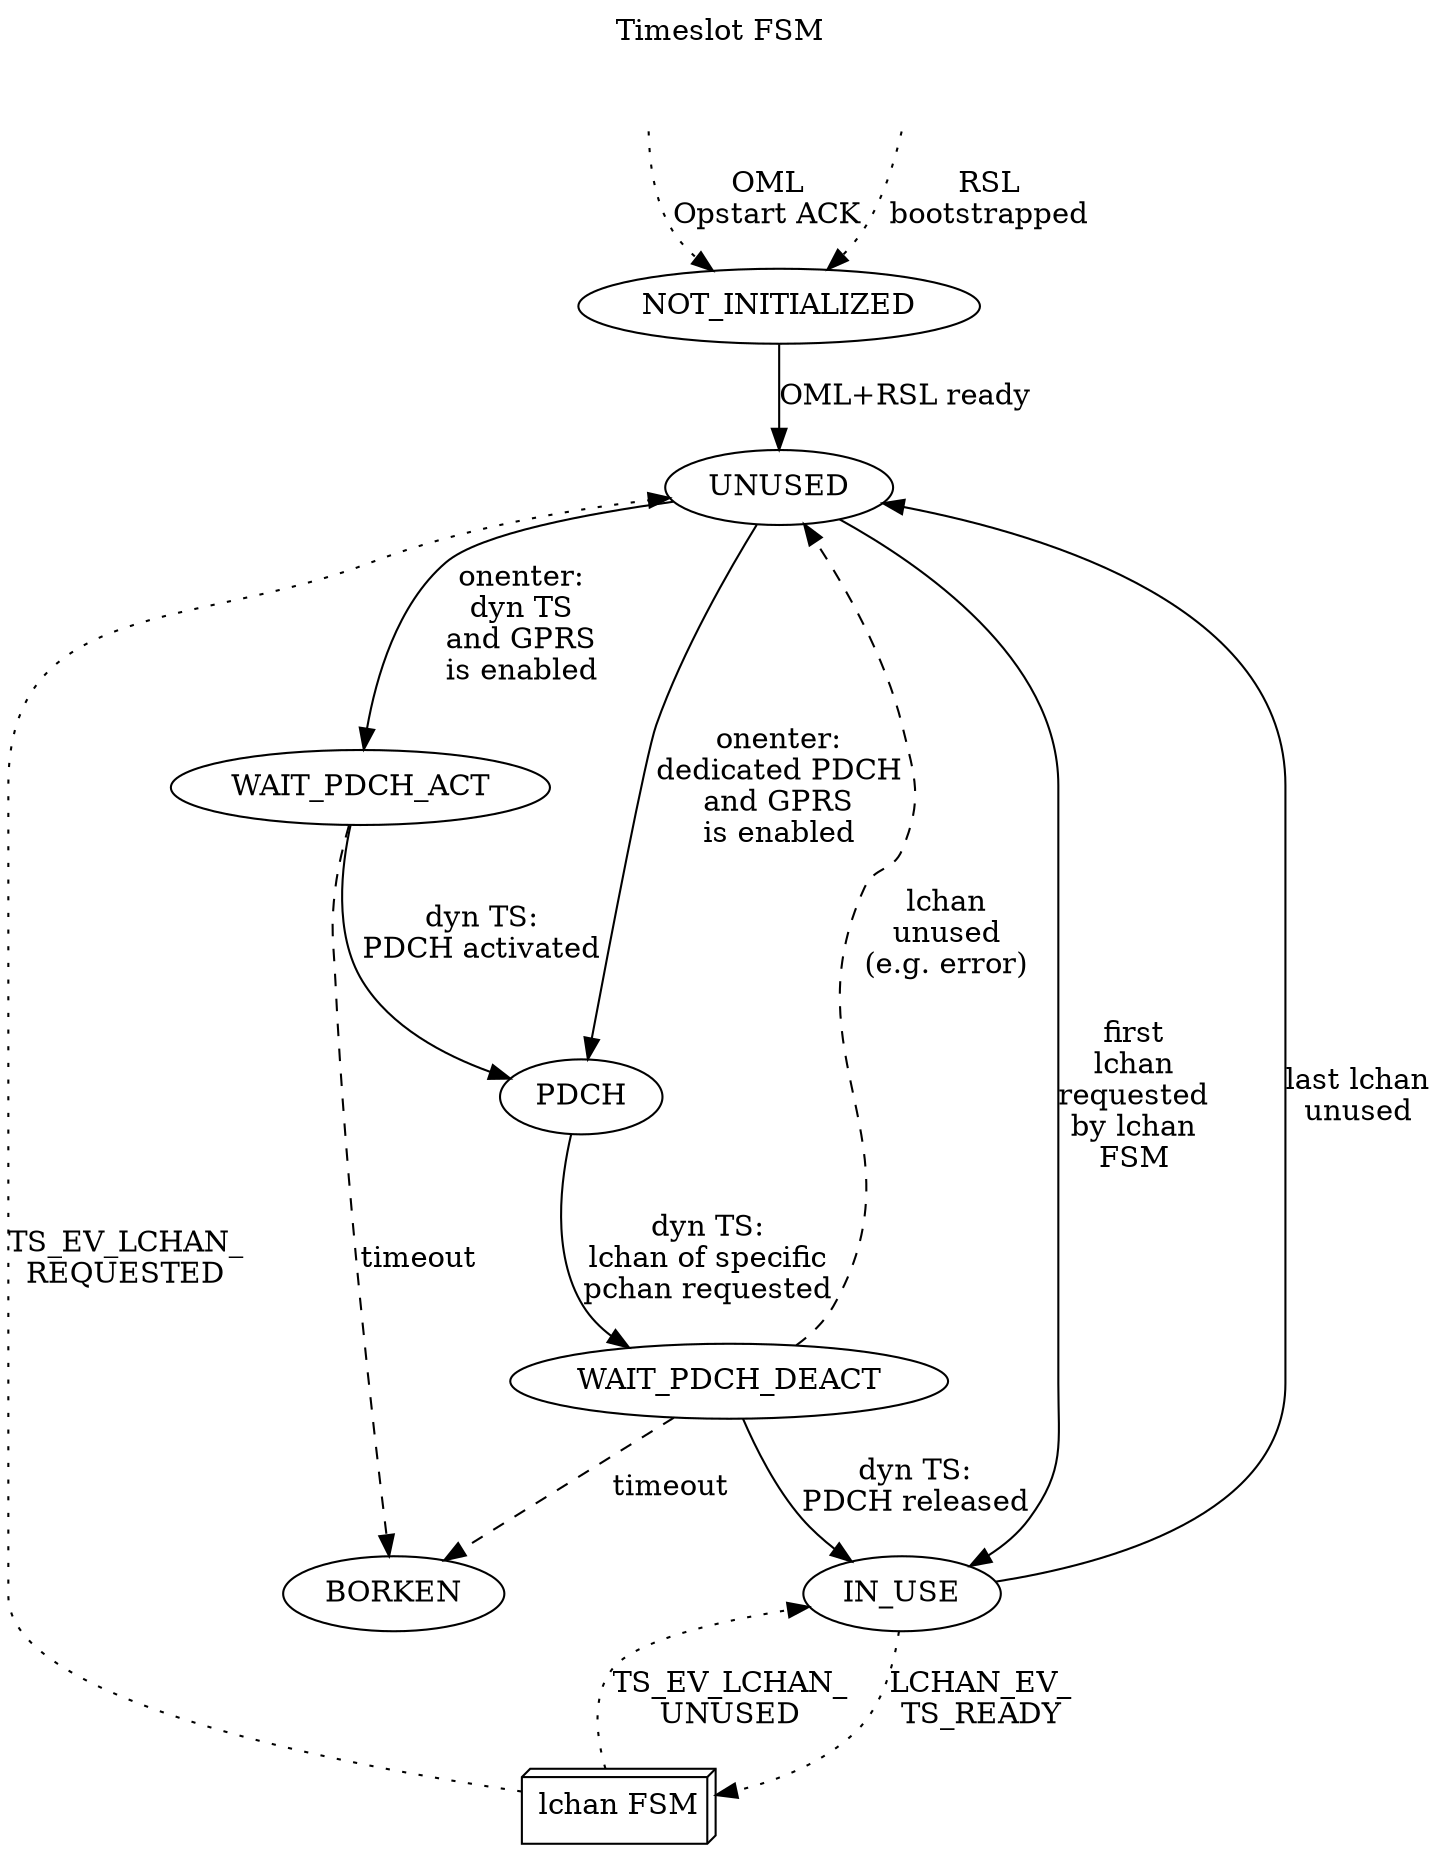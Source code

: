 digraph G {
rankdir=TB
labelloc=t; label="Timeslot FSM"
	
	invisible [style="invisible"]
	invisible2 [style="invisible"]
	NOT_INITIALIZED
	lchan [label="lchan FSM",shape=box3d]
	UNUSED
	IN_USE
	BORKEN
	PDCH
	WAIT_PDCH_ACT
	WAIT_PDCH_DEACT

	invisible -> NOT_INITIALIZED [label="OML\nOpstart ACK",style=dotted]
	invisible2 -> NOT_INITIALIZED [label="RSL\nbootstrapped",style=dotted]
	
	NOT_INITIALIZED -> UNUSED [label="OML+RSL ready"]

	UNUSED -> IN_USE [label="first\nlchan\nrequested\nby lchan\nFSM"]
	IN_USE -> UNUSED [label="last lchan\nunused"]

	UNUSED -> PDCH [label="onenter:\ndedicated PDCH\nand GPRS\nis enabled"]
	UNUSED -> WAIT_PDCH_ACT [label="onenter:\ndyn TS\nand GPRS\nis enabled"]
	WAIT_PDCH_ACT -> PDCH [label="dyn TS:\nPDCH activated"]

	PDCH -> WAIT_PDCH_DEACT [label="dyn TS:\nlchan of specific\npchan requested"]
	WAIT_PDCH_DEACT -> UNUSED [label="lchan\nunused\n(e.g. error)",style=dashed]
	WAIT_PDCH_DEACT -> IN_USE [label="dyn TS:\nPDCH released"]

	lchan -> {UNUSED} [label="TS_EV_LCHAN_\nREQUESTED",style=dotted]
	{IN_USE} -> lchan [label="LCHAN_EV_\nTS_READY",style=dotted]
	lchan -> IN_USE [label="TS_EV_LCHAN_\nUNUSED",style=dotted]

	{WAIT_PDCH_ACT,WAIT_PDCH_DEACT} -> BORKEN [label=timeout,style=dashed]
}
